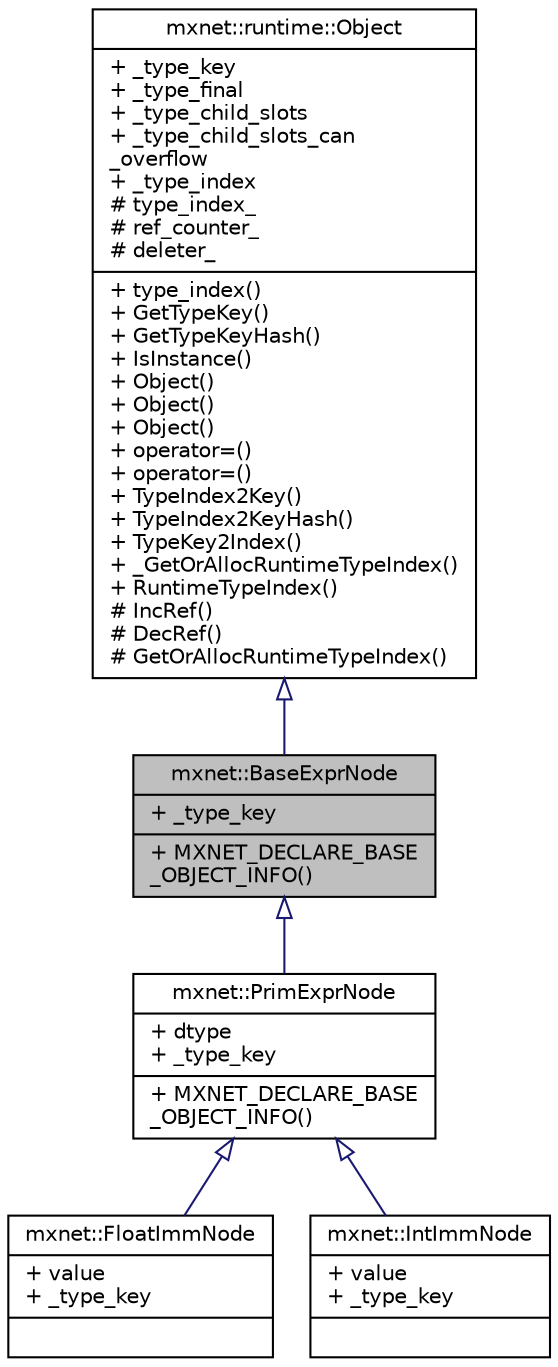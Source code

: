 digraph "mxnet::BaseExprNode"
{
 // LATEX_PDF_SIZE
  edge [fontname="Helvetica",fontsize="10",labelfontname="Helvetica",labelfontsize="10"];
  node [fontname="Helvetica",fontsize="10",shape=record];
  Node1 [label="{mxnet::BaseExprNode\n|+ _type_key\l|+ MXNET_DECLARE_BASE\l_OBJECT_INFO()\l}",height=0.2,width=0.4,color="black", fillcolor="grey75", style="filled", fontcolor="black",tooltip="Base type of all the expressions."];
  Node2 -> Node1 [dir="back",color="midnightblue",fontsize="10",style="solid",arrowtail="onormal",fontname="Helvetica"];
  Node2 [label="{mxnet::runtime::Object\n|+ _type_key\l+ _type_final\l+ _type_child_slots\l+ _type_child_slots_can\l_overflow\l+ _type_index\l# type_index_\l# ref_counter_\l# deleter_\l|+ type_index()\l+ GetTypeKey()\l+ GetTypeKeyHash()\l+ IsInstance()\l+ Object()\l+ Object()\l+ Object()\l+ operator=()\l+ operator=()\l+ TypeIndex2Key()\l+ TypeIndex2KeyHash()\l+ TypeKey2Index()\l+ _GetOrAllocRuntimeTypeIndex()\l+ RuntimeTypeIndex()\l# IncRef()\l# DecRef()\l# GetOrAllocRuntimeTypeIndex()\l}",height=0.2,width=0.4,color="black", fillcolor="white", style="filled",URL="$classmxnet_1_1runtime_1_1Object.html",tooltip="base class of all object containers."];
  Node1 -> Node3 [dir="back",color="midnightblue",fontsize="10",style="solid",arrowtail="onormal",fontname="Helvetica"];
  Node3 [label="{mxnet::PrimExprNode\n|+ dtype\l+ _type_key\l|+ MXNET_DECLARE_BASE\l_OBJECT_INFO()\l}",height=0.2,width=0.4,color="black", fillcolor="white", style="filled",URL="$classmxnet_1_1PrimExprNode.html",tooltip="Base node of all primitive expressions."];
  Node3 -> Node4 [dir="back",color="midnightblue",fontsize="10",style="solid",arrowtail="onormal",fontname="Helvetica"];
  Node4 [label="{mxnet::FloatImmNode\n|+ value\l+ _type_key\l|}",height=0.2,width=0.4,color="black", fillcolor="white", style="filled",URL="$classmxnet_1_1FloatImmNode.html",tooltip="Constant floating point literals in the program."];
  Node3 -> Node5 [dir="back",color="midnightblue",fontsize="10",style="solid",arrowtail="onormal",fontname="Helvetica"];
  Node5 [label="{mxnet::IntImmNode\n|+ value\l+ _type_key\l|}",height=0.2,width=0.4,color="black", fillcolor="white", style="filled",URL="$classmxnet_1_1IntImmNode.html",tooltip="Constant integer literals in the program."];
}
